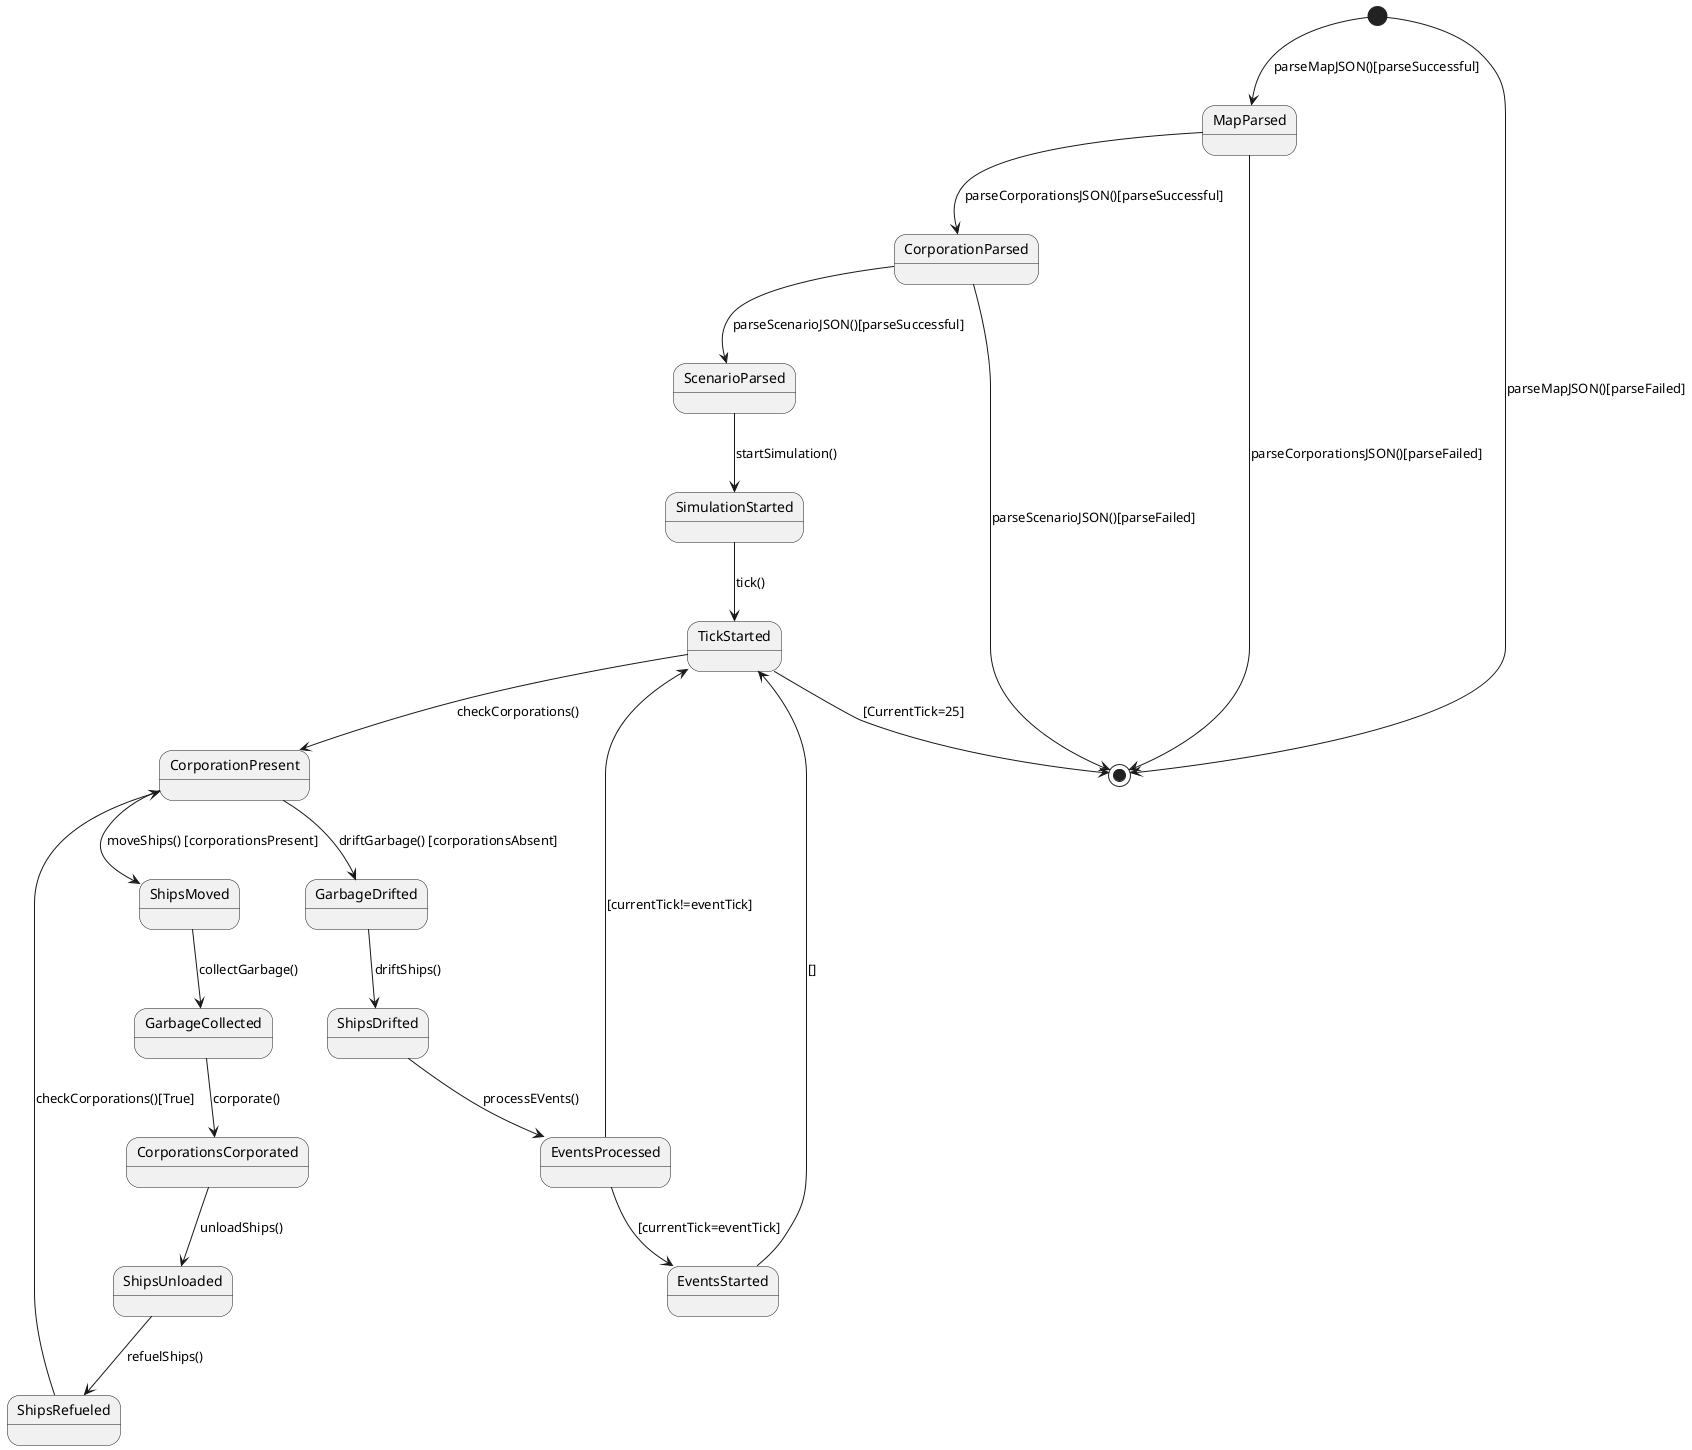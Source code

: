 @startuml

[*] --> MapParsed : parseMapJSON()[parseSuccessful]
[*] --> [*] : parseMapJSON()[parseFailed]

MapParsed --> CorporationParsed : parseCorporationsJSON()[parseSuccessful]
MapParsed --> [*] : parseCorporationsJSON()[parseFailed]

CorporationParsed --> ScenarioParsed : parseScenarioJSON()[parseSuccessful]
CorporationParsed --> [*] : parseScenarioJSON()[parseFailed]

ScenarioParsed --> SimulationStarted : startSimulation()

SimulationStarted --> TickStarted : tick()

TickStarted --> CorporationPresent : checkCorporations()
CorporationPresent --> ShipsMoved : moveShips() [corporationsPresent]
ShipsMoved --> GarbageCollected : collectGarbage()
GarbageCollected --> CorporationsCorporated : corporate()
CorporationsCorporated --> ShipsUnloaded : unloadShips()
ShipsUnloaded --> ShipsRefueled : refuelShips()
ShipsRefueled --> CorporationPresent : checkCorporations()[True]
CorporationPresent --> GarbageDrifted : driftGarbage() [corporationsAbsent]
GarbageDrifted --> ShipsDrifted : driftShips()
ShipsDrifted --> EventsProcessed : processEVents()
EventsProcessed --> TickStarted : [currentTick!=eventTick]
EventsProcessed --> EventsStarted : [currentTick=eventTick]
EventsStarted --> TickStarted : []
TickStarted --> [*] : [CurrentTick=25]

@enduml

